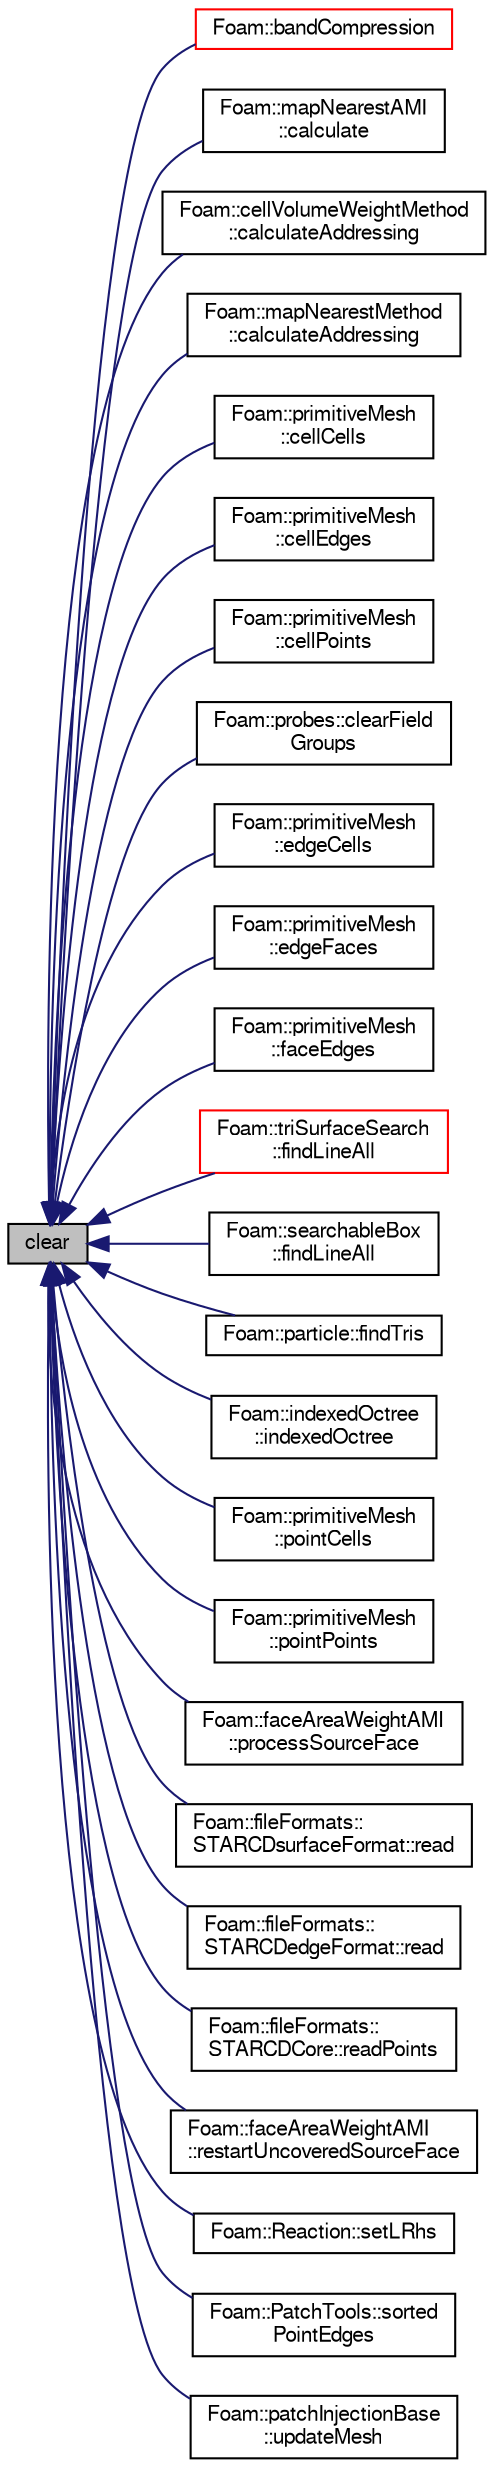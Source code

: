 digraph "clear"
{
  bgcolor="transparent";
  edge [fontname="FreeSans",fontsize="10",labelfontname="FreeSans",labelfontsize="10"];
  node [fontname="FreeSans",fontsize="10",shape=record];
  rankdir="LR";
  Node1 [label="clear",height=0.2,width=0.4,color="black", fillcolor="grey75", style="filled" fontcolor="black"];
  Node1 -> Node2 [dir="back",color="midnightblue",fontsize="10",style="solid",fontname="FreeSans"];
  Node2 [label="Foam::bandCompression",height=0.2,width=0.4,color="red",URL="$a10237.html#a60bfbd643d5b046c94fbaa71e5884846",tooltip="Renumbers the addressing to reduce the band of the matrix. "];
  Node1 -> Node3 [dir="back",color="midnightblue",fontsize="10",style="solid",fontname="FreeSans"];
  Node3 [label="Foam::mapNearestAMI\l::calculate",height=0.2,width=0.4,color="black",URL="$a01370.html#a7a42f83b53c0a39ef1967fcfa82cd283",tooltip="Update addressing and weights. "];
  Node1 -> Node4 [dir="back",color="midnightblue",fontsize="10",style="solid",fontname="FreeSans"];
  Node4 [label="Foam::cellVolumeWeightMethod\l::calculateAddressing",height=0.2,width=0.4,color="black",URL="$a00231.html#a781b479382f70d68c7c1c6b58ca7fc30",tooltip="Calculate the mesh-to-mesh addressing and weights. "];
  Node1 -> Node5 [dir="back",color="midnightblue",fontsize="10",style="solid",fontname="FreeSans"];
  Node5 [label="Foam::mapNearestMethod\l::calculateAddressing",height=0.2,width=0.4,color="black",URL="$a01371.html#a781b479382f70d68c7c1c6b58ca7fc30",tooltip="Calculate the mesh-to-mesh addressing and weights. "];
  Node1 -> Node6 [dir="back",color="midnightblue",fontsize="10",style="solid",fontname="FreeSans"];
  Node6 [label="Foam::primitiveMesh\l::cellCells",height=0.2,width=0.4,color="black",URL="$a01911.html#afe7e06b5eacaef39101e1216a1721411",tooltip="cellCells using cells. "];
  Node1 -> Node7 [dir="back",color="midnightblue",fontsize="10",style="solid",fontname="FreeSans"];
  Node7 [label="Foam::primitiveMesh\l::cellEdges",height=0.2,width=0.4,color="black",URL="$a01911.html#ab3e56c2593fbe37649982163fce3bc07",tooltip="cellEdges using cells, pointFaces, edges, pointEdges "];
  Node1 -> Node8 [dir="back",color="midnightblue",fontsize="10",style="solid",fontname="FreeSans"];
  Node8 [label="Foam::primitiveMesh\l::cellPoints",height=0.2,width=0.4,color="black",URL="$a01911.html#aac55e3f80419619fd19d1eae147dff03",tooltip="cellPoints using cells "];
  Node1 -> Node9 [dir="back",color="midnightblue",fontsize="10",style="solid",fontname="FreeSans"];
  Node9 [label="Foam::probes::clearField\lGroups",height=0.2,width=0.4,color="black",URL="$a01918.html#a374e362786a62e11c9ae6b1cc504562b",tooltip="Clear old field groups. "];
  Node1 -> Node10 [dir="back",color="midnightblue",fontsize="10",style="solid",fontname="FreeSans"];
  Node10 [label="Foam::primitiveMesh\l::edgeCells",height=0.2,width=0.4,color="black",URL="$a01911.html#a578da7d66c4ba46adedc174425eae0fc",tooltip="edgeCells using pointFaces, edges, pointEdges "];
  Node1 -> Node11 [dir="back",color="midnightblue",fontsize="10",style="solid",fontname="FreeSans"];
  Node11 [label="Foam::primitiveMesh\l::edgeFaces",height=0.2,width=0.4,color="black",URL="$a01911.html#a8b6c39ee08a89ed34e83c3e1a3b94bd3",tooltip="edgeFaces using pointFaces, edges, pointEdges "];
  Node1 -> Node12 [dir="back",color="midnightblue",fontsize="10",style="solid",fontname="FreeSans"];
  Node12 [label="Foam::primitiveMesh\l::faceEdges",height=0.2,width=0.4,color="black",URL="$a01911.html#ad2e790843c82122b0415e80b70dcd87a",tooltip="faceEdges using pointFaces, edges, pointEdges "];
  Node1 -> Node13 [dir="back",color="midnightblue",fontsize="10",style="solid",fontname="FreeSans"];
  Node13 [label="Foam::triSurfaceSearch\l::findLineAll",height=0.2,width=0.4,color="red",URL="$a02616.html#a87377ad7cb41ac5234219d6c018f90cf",tooltip="Calculate all intersections from start to end. "];
  Node1 -> Node14 [dir="back",color="midnightblue",fontsize="10",style="solid",fontname="FreeSans"];
  Node14 [label="Foam::searchableBox\l::findLineAll",height=0.2,width=0.4,color="black",URL="$a02188.html#a37e2ba98fcb9cf045c16104bf2083058",tooltip="Get all intersections in order from start to end. "];
  Node1 -> Node15 [dir="back",color="midnightblue",fontsize="10",style="solid",fontname="FreeSans"];
  Node15 [label="Foam::particle::findTris",height=0.2,width=0.4,color="black",URL="$a01725.html#ad3d0cd0f336de0fc99ee257019aa339e",tooltip="Find the tet tri faces between position and tet centre. "];
  Node1 -> Node16 [dir="back",color="midnightblue",fontsize="10",style="solid",fontname="FreeSans"];
  Node16 [label="Foam::indexedOctree\l::indexedOctree",height=0.2,width=0.4,color="black",URL="$a01023.html#a7cafaee8b342fe6c0f4fddd6b0e8cb59",tooltip="Construct from shapes. "];
  Node1 -> Node17 [dir="back",color="midnightblue",fontsize="10",style="solid",fontname="FreeSans"];
  Node17 [label="Foam::primitiveMesh\l::pointCells",height=0.2,width=0.4,color="black",URL="$a01911.html#aefc56266a9ecb124ea1b2aebc3d9ce0a",tooltip="pointCells using pointFaces "];
  Node1 -> Node18 [dir="back",color="midnightblue",fontsize="10",style="solid",fontname="FreeSans"];
  Node18 [label="Foam::primitiveMesh\l::pointPoints",height=0.2,width=0.4,color="black",URL="$a01911.html#ac3f0c1679c9eb8936219eb389c891e77",tooltip="pointPoints using edges, pointEdges "];
  Node1 -> Node19 [dir="back",color="midnightblue",fontsize="10",style="solid",fontname="FreeSans"];
  Node19 [label="Foam::faceAreaWeightAMI\l::processSourceFace",height=0.2,width=0.4,color="black",URL="$a00696.html#a0d6f17c556a49396e2dd55269fda9818",tooltip="Determine overlap contributions for source face srcFaceI. "];
  Node1 -> Node20 [dir="back",color="midnightblue",fontsize="10",style="solid",fontname="FreeSans"];
  Node20 [label="Foam::fileFormats::\lSTARCDsurfaceFormat::read",height=0.2,width=0.4,color="black",URL="$a02364.html#a464ebd67acbdff0014d4dae69e3ec4be",tooltip="Read from file. "];
  Node1 -> Node21 [dir="back",color="midnightblue",fontsize="10",style="solid",fontname="FreeSans"];
  Node21 [label="Foam::fileFormats::\lSTARCDedgeFormat::read",height=0.2,width=0.4,color="black",URL="$a02363.html#a464ebd67acbdff0014d4dae69e3ec4be",tooltip="Read from file. "];
  Node1 -> Node22 [dir="back",color="midnightblue",fontsize="10",style="solid",fontname="FreeSans"];
  Node22 [label="Foam::fileFormats::\lSTARCDCore::readPoints",height=0.2,width=0.4,color="black",URL="$a02362.html#a72132a8799b05e40e6436869b5f17693",tooltip="Read points from a (.vrt) file. "];
  Node1 -> Node23 [dir="back",color="midnightblue",fontsize="10",style="solid",fontname="FreeSans"];
  Node23 [label="Foam::faceAreaWeightAMI\l::restartUncoveredSourceFace",height=0.2,width=0.4,color="black",URL="$a00696.html#ab8d201787596bb305b4f7fa6b0042fec",tooltip="Attempt to re-evaluate source faces that have not been included. "];
  Node1 -> Node24 [dir="back",color="midnightblue",fontsize="10",style="solid",fontname="FreeSans"];
  Node24 [label="Foam::Reaction::setLRhs",height=0.2,width=0.4,color="black",URL="$a02033.html#a5ff69c41b3345ee1f99e8bf85967b433",tooltip="Construct the left- and right-hand-side reaction coefficients. "];
  Node1 -> Node25 [dir="back",color="midnightblue",fontsize="10",style="solid",fontname="FreeSans"];
  Node25 [label="Foam::PatchTools::sorted\lPointEdges",height=0.2,width=0.4,color="black",URL="$a01761.html#ade266c84d472629a66d2ec0f9c8f2ff9"];
  Node1 -> Node26 [dir="back",color="midnightblue",fontsize="10",style="solid",fontname="FreeSans"];
  Node26 [label="Foam::patchInjectionBase\l::updateMesh",height=0.2,width=0.4,color="black",URL="$a01752.html#a6d43ae10cf9dba5b6063e706ab5534e3",tooltip="Update patch geometry and derived info for injection locations. "];
}
